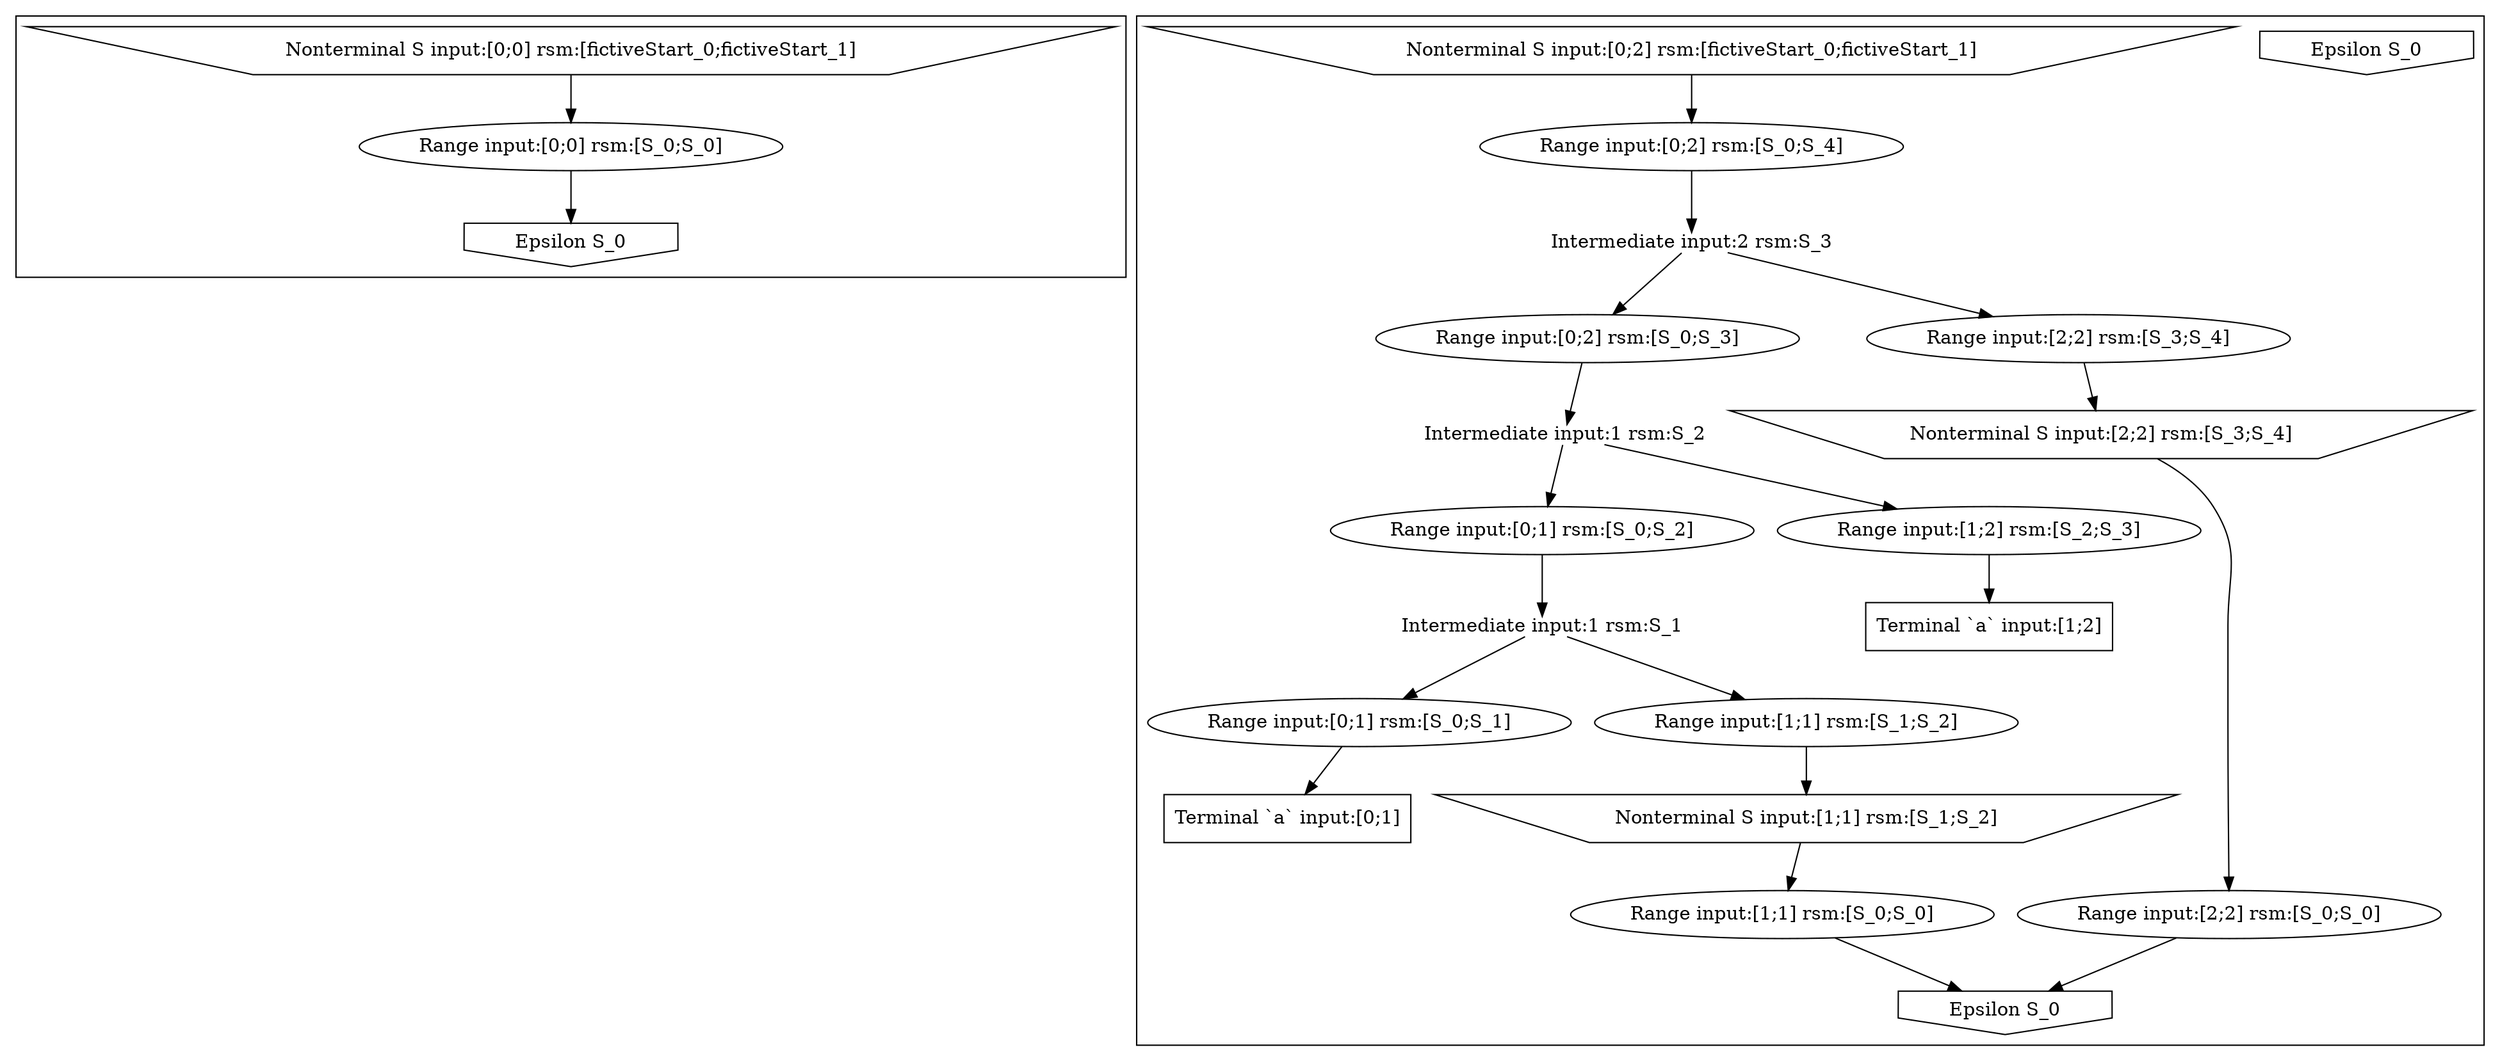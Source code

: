 digraph g {
labelloc="t"
label=""
subgraph cluster_0{
labelloc="t"
_0_0 [label = "Epsilon S_0", shape = invhouse]
_0_1 [label = "Nonterminal S input:[0;0] rsm:[fictiveStart_0;fictiveStart_1]", shape = invtrapezium]
_0_2 [label = "Range input:[0;0] rsm:[S_0;S_0]", shape = ellipse]
_0_1->_0_2
_0_2->_0_0
}

subgraph cluster_1{
labelloc="t"
_1_0 [label = "Epsilon S_0", shape = invhouse]
_1_1 [label = "Epsilon S_0", shape = invhouse]
_1_2 [label = "Intermediate input:1 rsm:S_1", shape = plain]
_1_3 [label = "Intermediate input:1 rsm:S_2", shape = plain]
_1_4 [label = "Intermediate input:2 rsm:S_3", shape = plain]
_1_5 [label = "Nonterminal S input:[0;2] rsm:[fictiveStart_0;fictiveStart_1]", shape = invtrapezium]
_1_6 [label = "Nonterminal S input:[1;1] rsm:[S_1;S_2]", shape = invtrapezium]
_1_7 [label = "Nonterminal S input:[2;2] rsm:[S_3;S_4]", shape = invtrapezium]
_1_8 [label = "Range input:[0;1] rsm:[S_0;S_1]", shape = ellipse]
_1_9 [label = "Range input:[0;1] rsm:[S_0;S_2]", shape = ellipse]
_1_10 [label = "Range input:[0;2] rsm:[S_0;S_3]", shape = ellipse]
_1_11 [label = "Range input:[0;2] rsm:[S_0;S_4]", shape = ellipse]
_1_12 [label = "Range input:[1;1] rsm:[S_0;S_0]", shape = ellipse]
_1_13 [label = "Range input:[1;1] rsm:[S_1;S_2]", shape = ellipse]
_1_14 [label = "Range input:[1;2] rsm:[S_2;S_3]", shape = ellipse]
_1_15 [label = "Range input:[2;2] rsm:[S_0;S_0]", shape = ellipse]
_1_16 [label = "Range input:[2;2] rsm:[S_3;S_4]", shape = ellipse]
_1_17 [label = "Terminal `a` input:[0;1]", shape = rectangle]
_1_18 [label = "Terminal `a` input:[1;2]", shape = rectangle]
_1_2->_1_8
_1_2->_1_13
_1_3->_1_9
_1_3->_1_14
_1_4->_1_10
_1_4->_1_16
_1_5->_1_11
_1_6->_1_12
_1_7->_1_15
_1_8->_1_17
_1_9->_1_2
_1_10->_1_3
_1_11->_1_4
_1_12->_1_0
_1_13->_1_6
_1_14->_1_18
_1_15->_1_0
_1_16->_1_7
}

}
